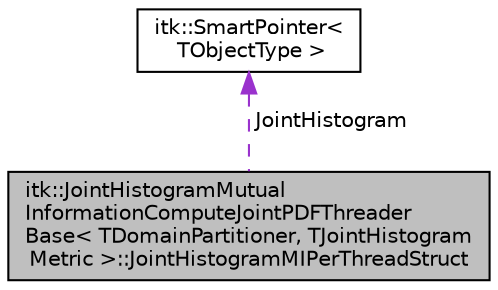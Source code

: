 digraph "itk::JointHistogramMutualInformationComputeJointPDFThreaderBase&lt; TDomainPartitioner, TJointHistogramMetric &gt;::JointHistogramMIPerThreadStruct"
{
 // LATEX_PDF_SIZE
  edge [fontname="Helvetica",fontsize="10",labelfontname="Helvetica",labelfontsize="10"];
  node [fontname="Helvetica",fontsize="10",shape=record];
  Node1 [label="itk::JointHistogramMutual\lInformationComputeJointPDFThreader\lBase\< TDomainPartitioner, TJointHistogram\lMetric \>::JointHistogramMIPerThreadStruct",height=0.2,width=0.4,color="black", fillcolor="grey75", style="filled", fontcolor="black",tooltip=" "];
  Node2 -> Node1 [dir="back",color="darkorchid3",fontsize="10",style="dashed",label=" JointHistogram" ,fontname="Helvetica"];
  Node2 [label="itk::SmartPointer\<\l TObjectType \>",height=0.2,width=0.4,color="black", fillcolor="white", style="filled",URL="$classitk_1_1SmartPointer.html",tooltip="Implements transparent reference counting."];
}
